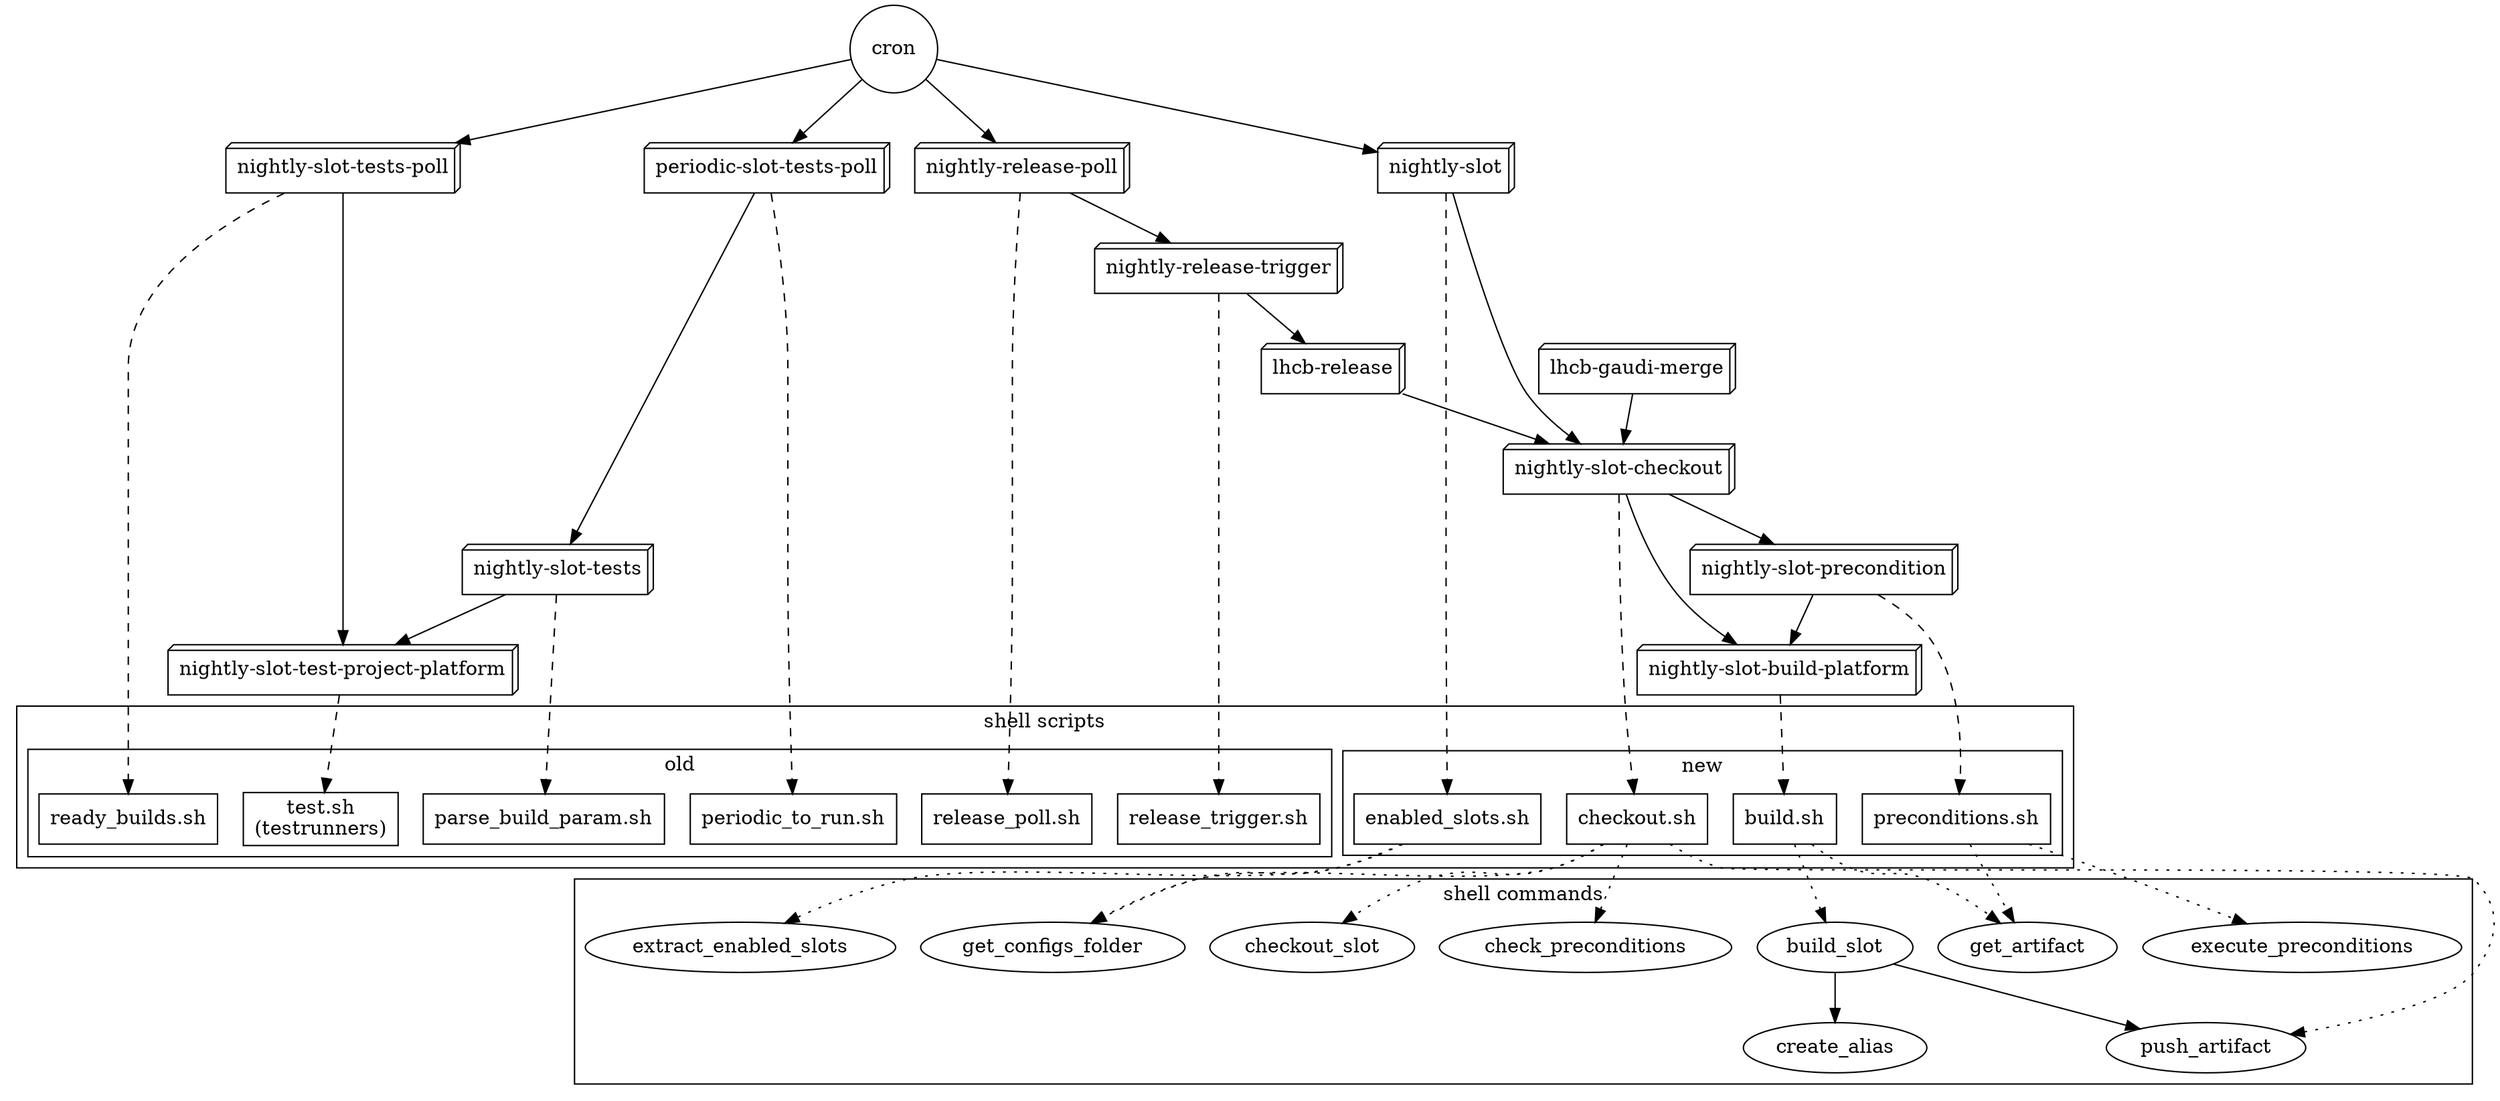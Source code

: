 digraph "Jenkins-scripts" {

"cron" [shape=circle];

cron -> { rank = same; node [shape=box3d];
  "nightly-slot";
  "nightly-slot-tests-poll";
  "periodic-slot-tests-poll";
  "nightly-release-poll";
}

// Jenkins jobs
subgraph jobs {
  node [shape=box3d];
  //label = "Jenkins jobs";

  "nightly-slot" -> "nightly-slot-checkout";
  "nightly-slot-checkout" -> "nightly-slot-precondition";
  "nightly-slot-checkout" -> "nightly-slot-build-platform";
  "nightly-slot-precondition" -> "nightly-slot-build-platform";

  "nightly-slot-tests-poll" -> "nightly-slot-test-project-platform";

  "periodic-slot-tests-poll" -> "nightly-slot-tests" -> "nightly-slot-test-project-platform";

  "nightly-release-poll" -> "nightly-release-trigger" -> "lhcb-release" -> "nightly-slot-checkout";

  "lhcb-gaudi-merge" -> "nightly-slot-checkout";
}

// Scripts
subgraph cluster_scripts {
  node [shape=box];
  rank = same;
  label = "shell scripts";

  subgraph cluster_new_scripts {
    label = "new";
    "enabled_slots.sh";
    "checkout.sh";
    "preconditions.sh";
    "build.sh";
  }

  subgraph cluster_old_scripts {
    label = "old";
    "ready_builds.sh";
    "test.sh" [label = "test.sh\n(testrunners)"];
    "periodic_to_run.sh";
    "parse_build_param.sh";
    "release_poll.sh";
    "release_trigger.sh";
  }
}

// Shell commands (aliases)
subgraph cluster_commands {
  node [shape=ellipse];
  rank = same;
  label = "shell commands";

  get_configs_folder;
  extract_enabled_slots;
  checkout_slot;
  push_artifact;
  check_preconditions;
  get_artifact;
  execute_preconditions;
  build_slot;
  create_alias;

  build_slot -> { create_alias push_artifact }
};

// Connections jobs->scripts
edge [style=dashed];
"nightly-slot" -> "enabled_slots.sh";
"nightly-slot-checkout" -> "checkout.sh";
"nightly-slot-precondition" -> "preconditions.sh";
"nightly-slot-build-platform" -> "build.sh";
"nightly-slot-tests-poll" -> "ready_builds.sh";
"nightly-slot-test-project-platform" -> "test.sh";
"periodic-slot-tests-poll" -> "periodic_to_run.sh";
"nightly-slot-tests" -> "parse_build_param.sh";
"nightly-release-poll" -> "release_poll.sh";
"nightly-release-trigger" -> "release_trigger.sh";

// Connections scripts->commands
// fake level
edge [style=dotted];
"enabled_slots.sh" -> {
  get_configs_folder
  extract_enabled_slots
};

"checkout.sh" -> {
  get_configs_folder
  checkout_slot
  push_artifact
  check_preconditions
};

"preconditions.sh" -> {
  get_artifact
  execute_preconditions
};

"build.sh" -> {
  get_artifact
  build_slot
};

//"test.sh" -> { node [shape=folder]; testrunners };
}
